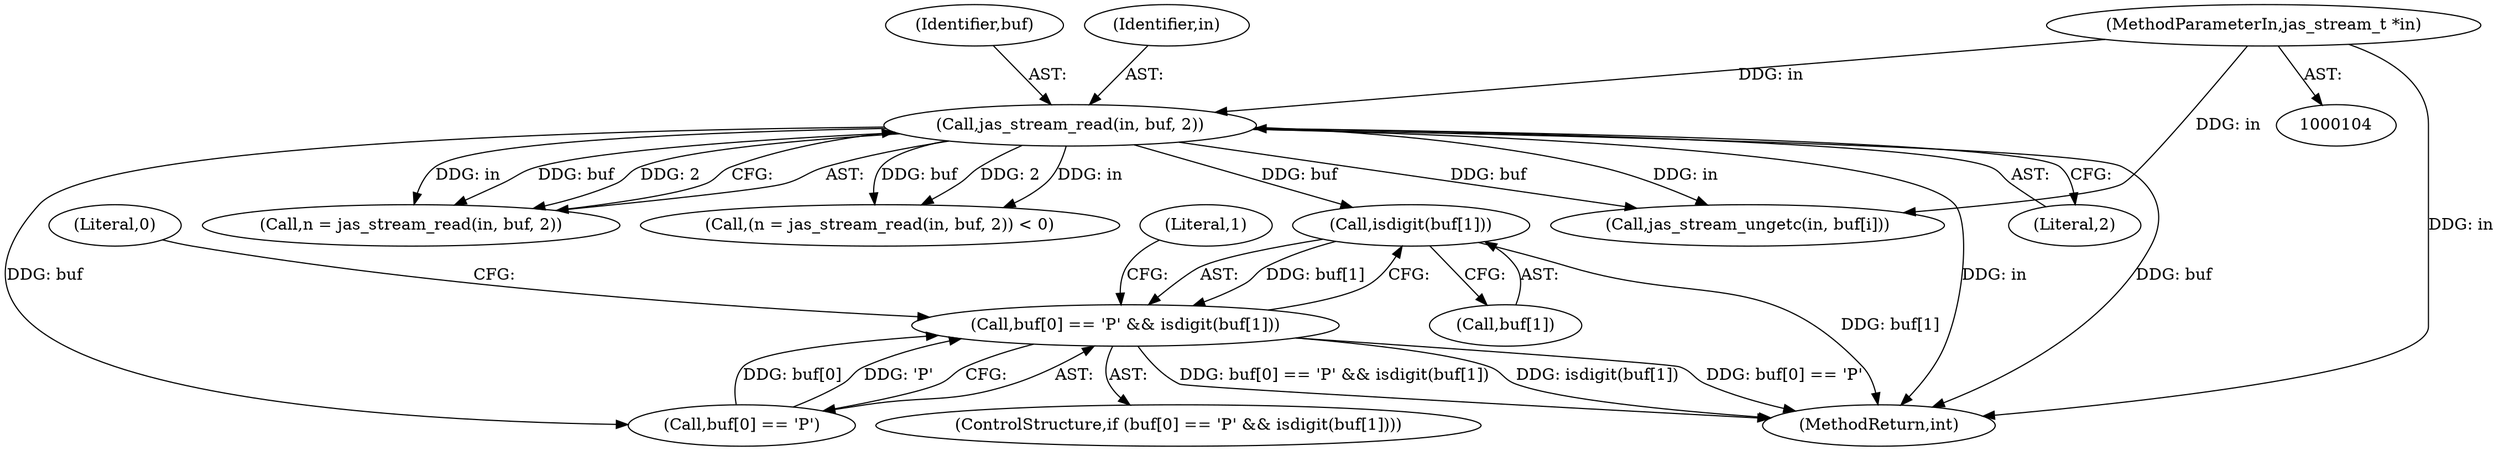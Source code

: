 digraph "0_jasper_d42b2388f7f8e0332c846675133acea151fc557a_46@array" {
"1000166" [label="(Call,isdigit(buf[1]))"];
"1000118" [label="(Call,jas_stream_read(in, buf, 2))"];
"1000105" [label="(MethodParameterIn,jas_stream_t *in)"];
"1000160" [label="(Call,buf[0] == 'P' && isdigit(buf[1]))"];
"1000176" [label="(MethodReturn,int)"];
"1000167" [label="(Call,buf[1])"];
"1000116" [label="(Call,n = jas_stream_read(in, buf, 2))"];
"1000120" [label="(Identifier,buf)"];
"1000115" [label="(Call,(n = jas_stream_read(in, buf, 2)) < 0)"];
"1000166" [label="(Call,isdigit(buf[1]))"];
"1000159" [label="(ControlStructure,if (buf[0] == 'P' && isdigit(buf[1])))"];
"1000119" [label="(Identifier,in)"];
"1000160" [label="(Call,buf[0] == 'P' && isdigit(buf[1]))"];
"1000118" [label="(Call,jas_stream_read(in, buf, 2))"];
"1000141" [label="(Call,jas_stream_ungetc(in, buf[i]))"];
"1000161" [label="(Call,buf[0] == 'P')"];
"1000172" [label="(Literal,0)"];
"1000175" [label="(Literal,1)"];
"1000105" [label="(MethodParameterIn,jas_stream_t *in)"];
"1000121" [label="(Literal,2)"];
"1000166" -> "1000160"  [label="AST: "];
"1000166" -> "1000167"  [label="CFG: "];
"1000167" -> "1000166"  [label="AST: "];
"1000160" -> "1000166"  [label="CFG: "];
"1000166" -> "1000176"  [label="DDG: buf[1]"];
"1000166" -> "1000160"  [label="DDG: buf[1]"];
"1000118" -> "1000166"  [label="DDG: buf"];
"1000118" -> "1000116"  [label="AST: "];
"1000118" -> "1000121"  [label="CFG: "];
"1000119" -> "1000118"  [label="AST: "];
"1000120" -> "1000118"  [label="AST: "];
"1000121" -> "1000118"  [label="AST: "];
"1000116" -> "1000118"  [label="CFG: "];
"1000118" -> "1000176"  [label="DDG: in"];
"1000118" -> "1000176"  [label="DDG: buf"];
"1000118" -> "1000115"  [label="DDG: in"];
"1000118" -> "1000115"  [label="DDG: buf"];
"1000118" -> "1000115"  [label="DDG: 2"];
"1000118" -> "1000116"  [label="DDG: in"];
"1000118" -> "1000116"  [label="DDG: buf"];
"1000118" -> "1000116"  [label="DDG: 2"];
"1000105" -> "1000118"  [label="DDG: in"];
"1000118" -> "1000141"  [label="DDG: in"];
"1000118" -> "1000141"  [label="DDG: buf"];
"1000118" -> "1000161"  [label="DDG: buf"];
"1000105" -> "1000104"  [label="AST: "];
"1000105" -> "1000176"  [label="DDG: in"];
"1000105" -> "1000141"  [label="DDG: in"];
"1000160" -> "1000159"  [label="AST: "];
"1000160" -> "1000161"  [label="CFG: "];
"1000161" -> "1000160"  [label="AST: "];
"1000172" -> "1000160"  [label="CFG: "];
"1000175" -> "1000160"  [label="CFG: "];
"1000160" -> "1000176"  [label="DDG: buf[0] == 'P' && isdigit(buf[1])"];
"1000160" -> "1000176"  [label="DDG: isdigit(buf[1])"];
"1000160" -> "1000176"  [label="DDG: buf[0] == 'P'"];
"1000161" -> "1000160"  [label="DDG: buf[0]"];
"1000161" -> "1000160"  [label="DDG: 'P'"];
}
